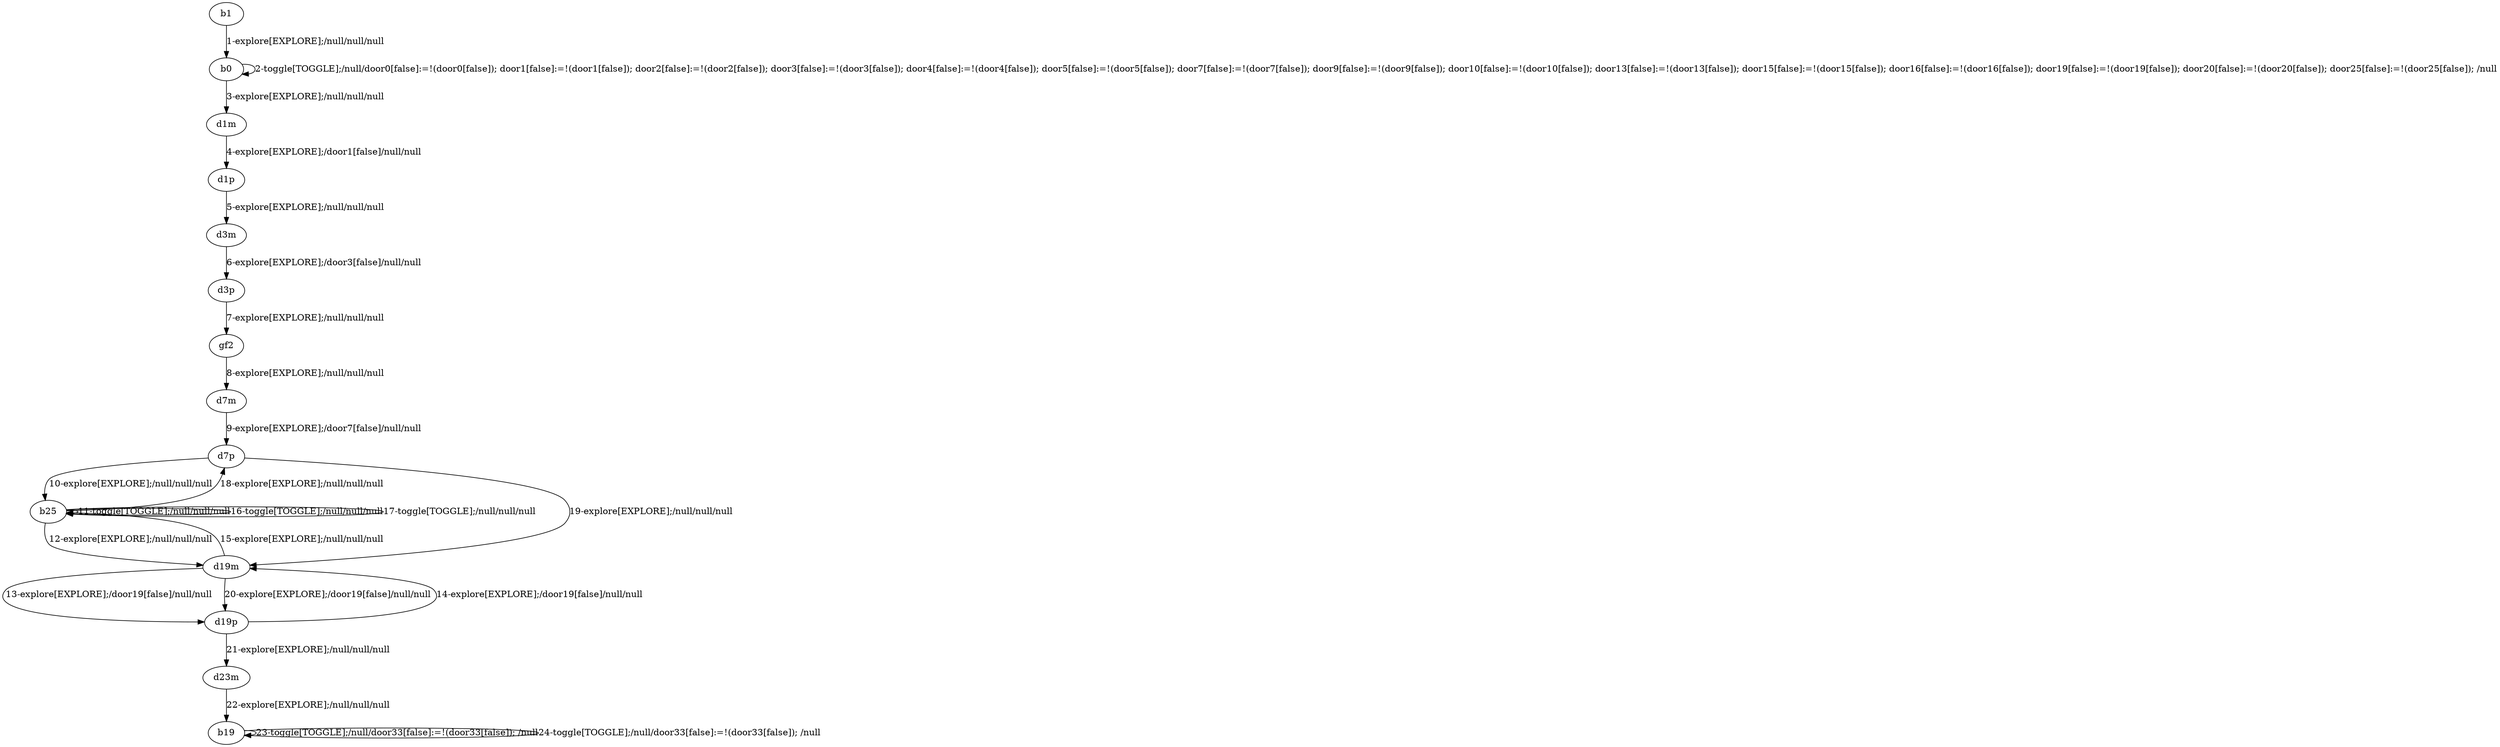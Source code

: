 # Total number of goals covered by this test: 1
# b19 --> b19

digraph g {
"b1" -> "b0" [label = "1-explore[EXPLORE];/null/null/null"];
"b0" -> "b0" [label = "2-toggle[TOGGLE];/null/door0[false]:=!(door0[false]); door1[false]:=!(door1[false]); door2[false]:=!(door2[false]); door3[false]:=!(door3[false]); door4[false]:=!(door4[false]); door5[false]:=!(door5[false]); door7[false]:=!(door7[false]); door9[false]:=!(door9[false]); door10[false]:=!(door10[false]); door13[false]:=!(door13[false]); door15[false]:=!(door15[false]); door16[false]:=!(door16[false]); door19[false]:=!(door19[false]); door20[false]:=!(door20[false]); door25[false]:=!(door25[false]); /null"];
"b0" -> "d1m" [label = "3-explore[EXPLORE];/null/null/null"];
"d1m" -> "d1p" [label = "4-explore[EXPLORE];/door1[false]/null/null"];
"d1p" -> "d3m" [label = "5-explore[EXPLORE];/null/null/null"];
"d3m" -> "d3p" [label = "6-explore[EXPLORE];/door3[false]/null/null"];
"d3p" -> "gf2" [label = "7-explore[EXPLORE];/null/null/null"];
"gf2" -> "d7m" [label = "8-explore[EXPLORE];/null/null/null"];
"d7m" -> "d7p" [label = "9-explore[EXPLORE];/door7[false]/null/null"];
"d7p" -> "b25" [label = "10-explore[EXPLORE];/null/null/null"];
"b25" -> "b25" [label = "11-toggle[TOGGLE];/null/null/null"];
"b25" -> "d19m" [label = "12-explore[EXPLORE];/null/null/null"];
"d19m" -> "d19p" [label = "13-explore[EXPLORE];/door19[false]/null/null"];
"d19p" -> "d19m" [label = "14-explore[EXPLORE];/door19[false]/null/null"];
"d19m" -> "b25" [label = "15-explore[EXPLORE];/null/null/null"];
"b25" -> "b25" [label = "16-toggle[TOGGLE];/null/null/null"];
"b25" -> "b25" [label = "17-toggle[TOGGLE];/null/null/null"];
"b25" -> "d7p" [label = "18-explore[EXPLORE];/null/null/null"];
"d7p" -> "d19m" [label = "19-explore[EXPLORE];/null/null/null"];
"d19m" -> "d19p" [label = "20-explore[EXPLORE];/door19[false]/null/null"];
"d19p" -> "d23m" [label = "21-explore[EXPLORE];/null/null/null"];
"d23m" -> "b19" [label = "22-explore[EXPLORE];/null/null/null"];
"b19" -> "b19" [label = "23-toggle[TOGGLE];/null/door33[false]:=!(door33[false]); /null"];
"b19" -> "b19" [label = "24-toggle[TOGGLE];/null/door33[false]:=!(door33[false]); /null"];
}